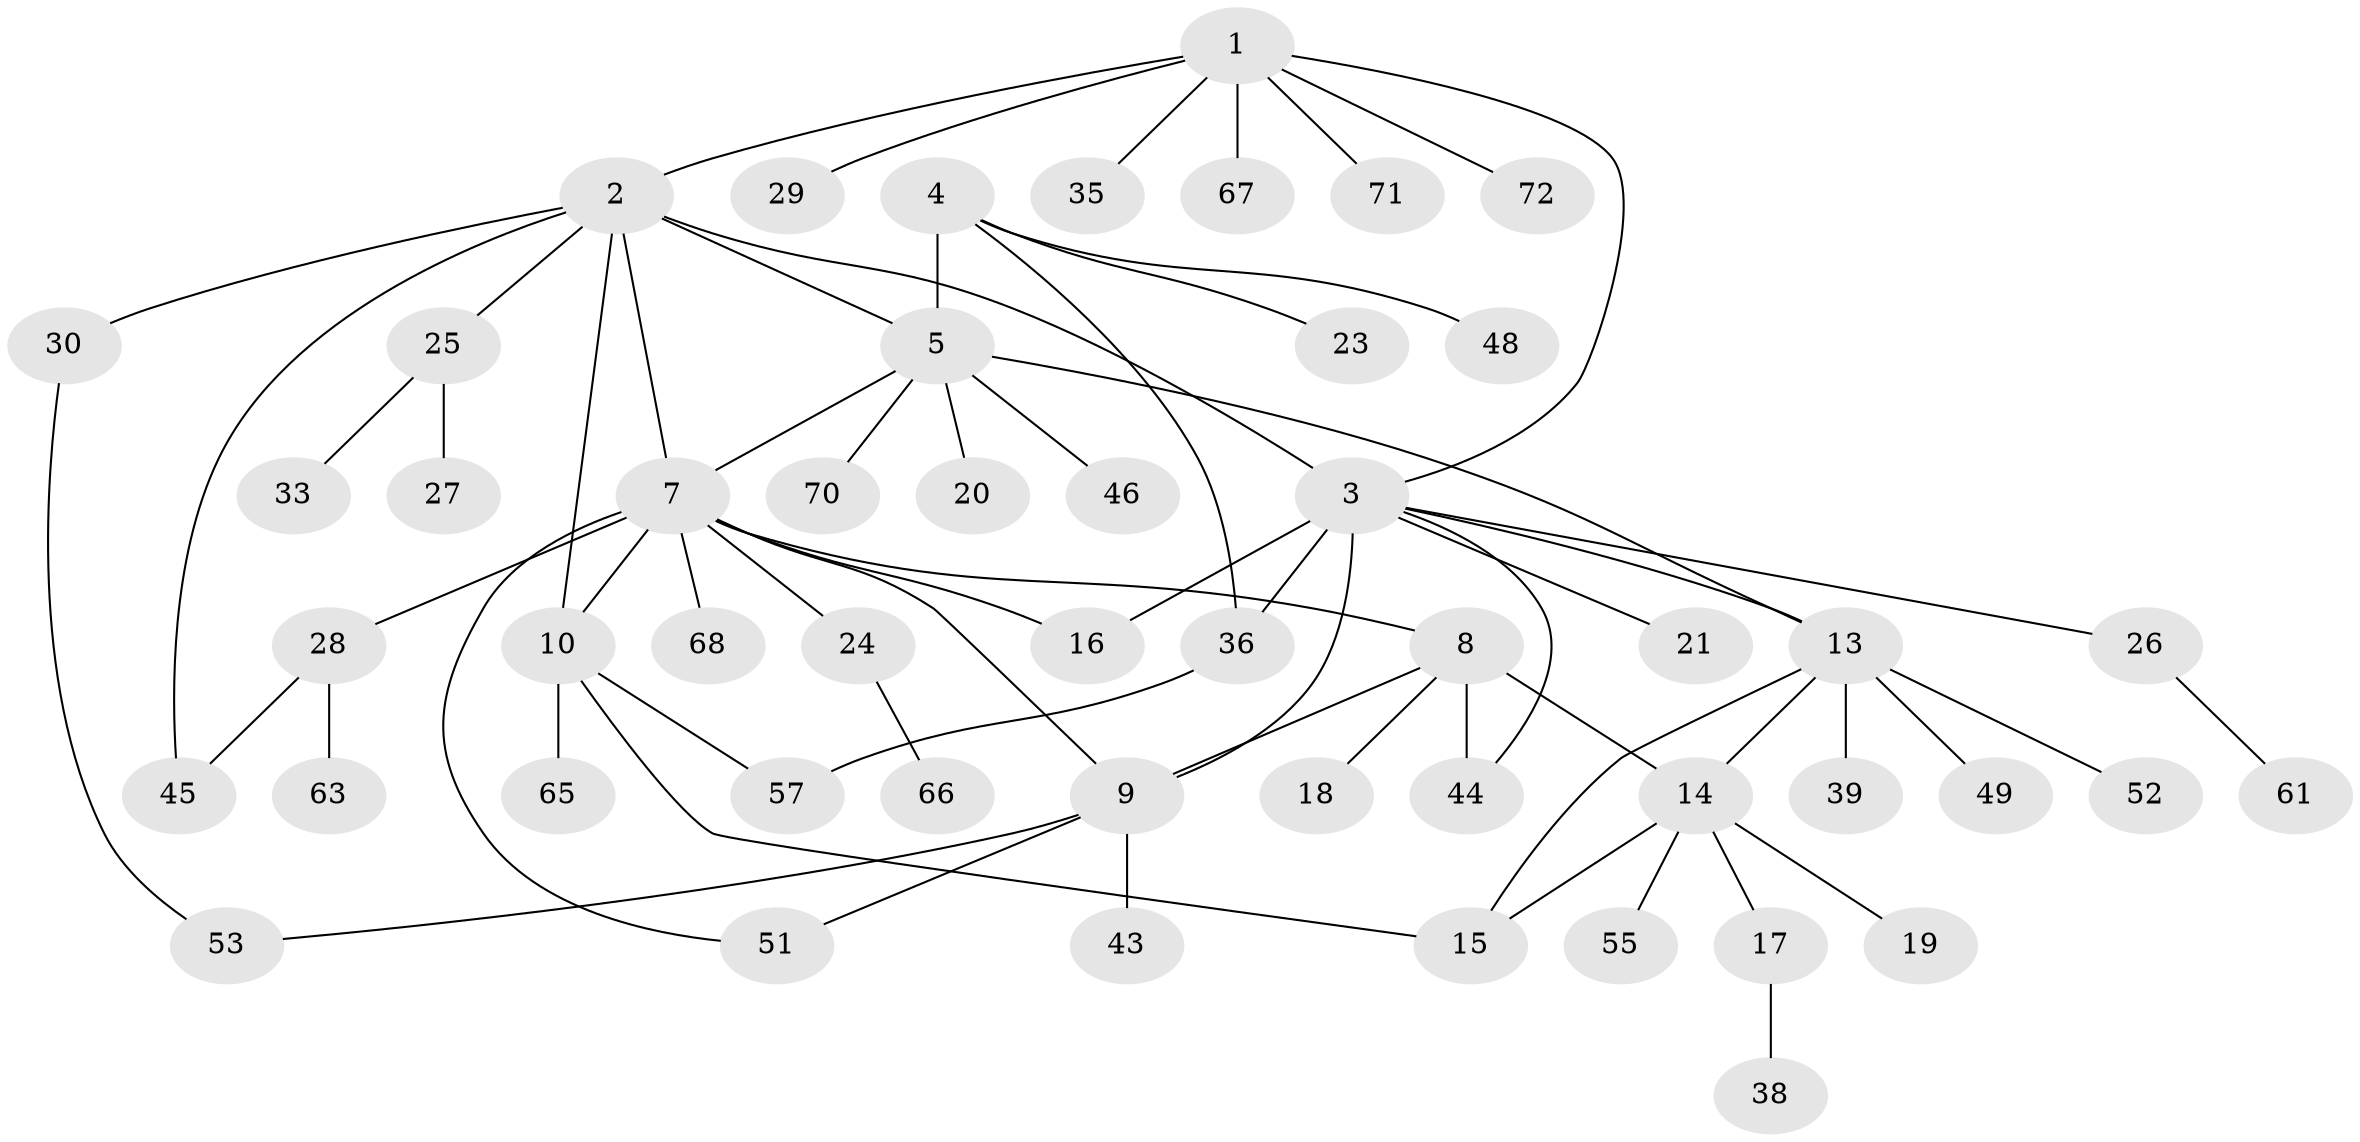// Generated by graph-tools (version 1.1) at 2025/52/02/27/25 19:52:20]
// undirected, 51 vertices, 66 edges
graph export_dot {
graph [start="1"]
  node [color=gray90,style=filled];
  1 [super="+41"];
  2 [super="+11"];
  3 [super="+34"];
  4 [super="+47"];
  5 [super="+6"];
  7 [super="+12"];
  8 [super="+59"];
  9 [super="+22"];
  10 [super="+56"];
  13 [super="+32"];
  14 [super="+62"];
  15;
  16;
  17;
  18;
  19;
  20 [super="+40"];
  21;
  23 [super="+60"];
  24 [super="+31"];
  25;
  26 [super="+58"];
  27 [super="+37"];
  28 [super="+50"];
  29;
  30 [super="+69"];
  33 [super="+42"];
  35;
  36 [super="+64"];
  38;
  39;
  43;
  44;
  45;
  46 [super="+54"];
  48;
  49;
  51;
  52;
  53;
  55;
  57;
  61;
  63;
  65;
  66;
  67;
  68;
  70;
  71;
  72;
  1 -- 2;
  1 -- 3;
  1 -- 29;
  1 -- 35;
  1 -- 67;
  1 -- 71;
  1 -- 72;
  2 -- 3;
  2 -- 45;
  2 -- 5;
  2 -- 7;
  2 -- 25;
  2 -- 10;
  2 -- 30;
  3 -- 9 [weight=2];
  3 -- 13;
  3 -- 16;
  3 -- 21;
  3 -- 26;
  3 -- 36 [weight=2];
  3 -- 44;
  4 -- 5 [weight=2];
  4 -- 23;
  4 -- 36;
  4 -- 48;
  5 -- 7 [weight=2];
  5 -- 13;
  5 -- 20;
  5 -- 46;
  5 -- 70;
  7 -- 8;
  7 -- 9;
  7 -- 16;
  7 -- 24;
  7 -- 28 [weight=2];
  7 -- 68;
  7 -- 51;
  7 -- 10 [weight=2];
  8 -- 9;
  8 -- 14;
  8 -- 18;
  8 -- 44;
  9 -- 43;
  9 -- 53;
  9 -- 51;
  10 -- 15;
  10 -- 57;
  10 -- 65;
  13 -- 14;
  13 -- 15;
  13 -- 39;
  13 -- 49;
  13 -- 52;
  14 -- 15;
  14 -- 17;
  14 -- 19;
  14 -- 55;
  17 -- 38;
  24 -- 66;
  25 -- 27;
  25 -- 33;
  26 -- 61;
  28 -- 45;
  28 -- 63;
  30 -- 53;
  36 -- 57;
}
